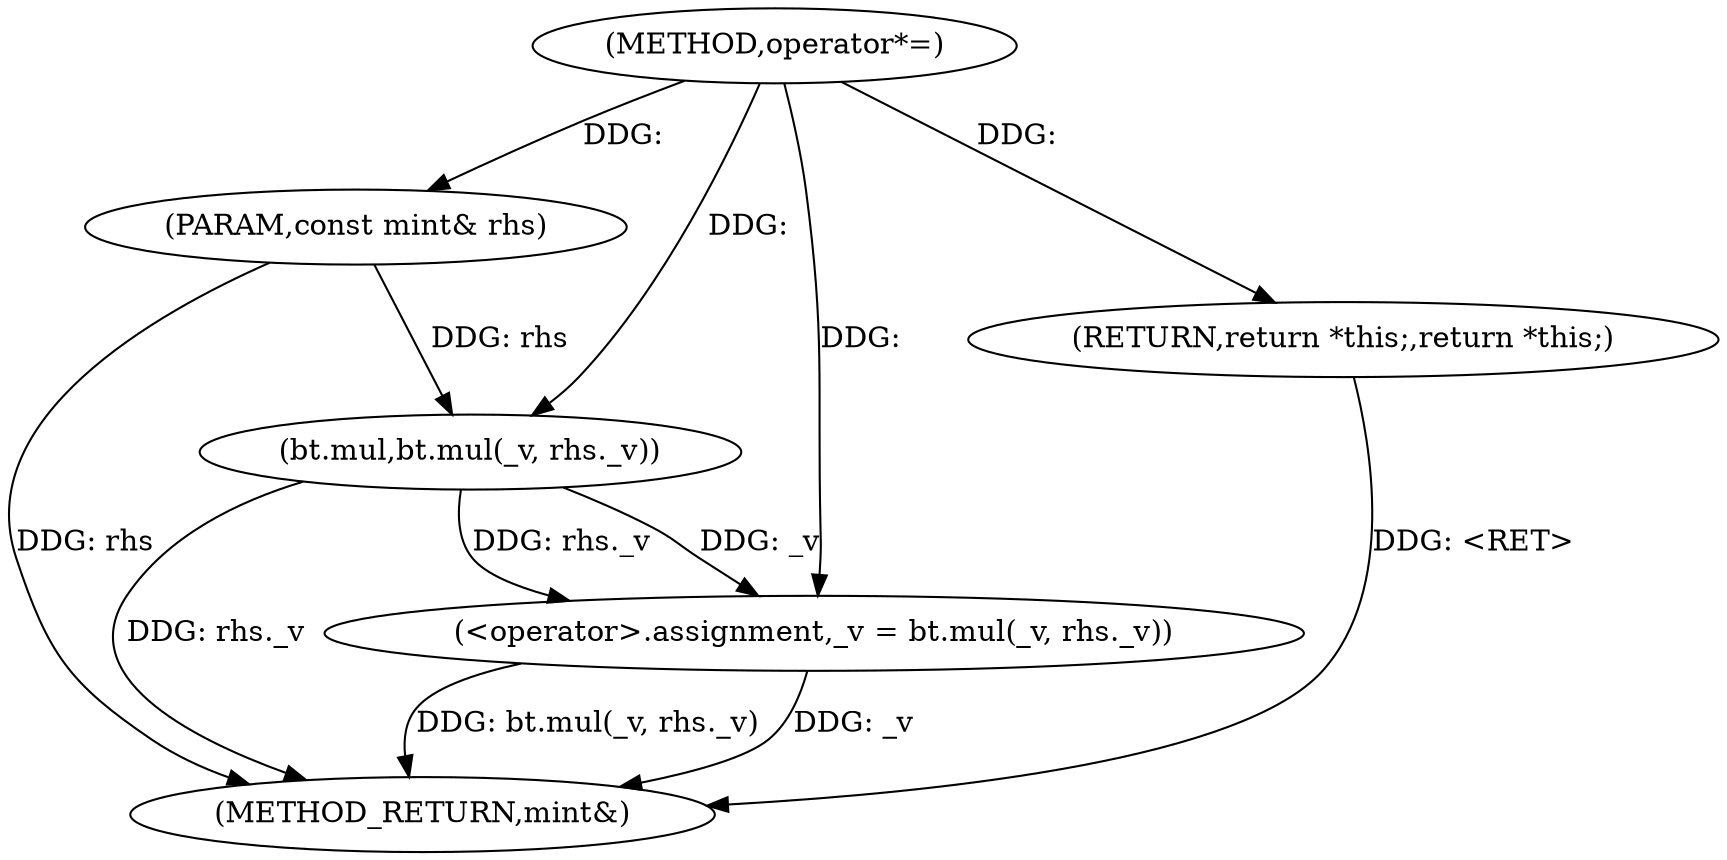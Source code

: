 digraph "operator*=" {  
"1001275" [label = "(METHOD,operator*=)" ]
"1001288" [label = "(METHOD_RETURN,mint&)" ]
"1001276" [label = "(PARAM,const mint& rhs)" ]
"1001278" [label = "(<operator>.assignment,_v = bt.mul(_v, rhs._v))" ]
"1001285" [label = "(RETURN,return *this;,return *this;)" ]
"1001280" [label = "(bt.mul,bt.mul(_v, rhs._v))" ]
  "1001276" -> "1001288"  [ label = "DDG: rhs"] 
  "1001278" -> "1001288"  [ label = "DDG: _v"] 
  "1001280" -> "1001288"  [ label = "DDG: rhs._v"] 
  "1001278" -> "1001288"  [ label = "DDG: bt.mul(_v, rhs._v)"] 
  "1001285" -> "1001288"  [ label = "DDG: <RET>"] 
  "1001275" -> "1001276"  [ label = "DDG: "] 
  "1001280" -> "1001278"  [ label = "DDG: rhs._v"] 
  "1001280" -> "1001278"  [ label = "DDG: _v"] 
  "1001275" -> "1001285"  [ label = "DDG: "] 
  "1001275" -> "1001278"  [ label = "DDG: "] 
  "1001275" -> "1001280"  [ label = "DDG: "] 
  "1001276" -> "1001280"  [ label = "DDG: rhs"] 
}
